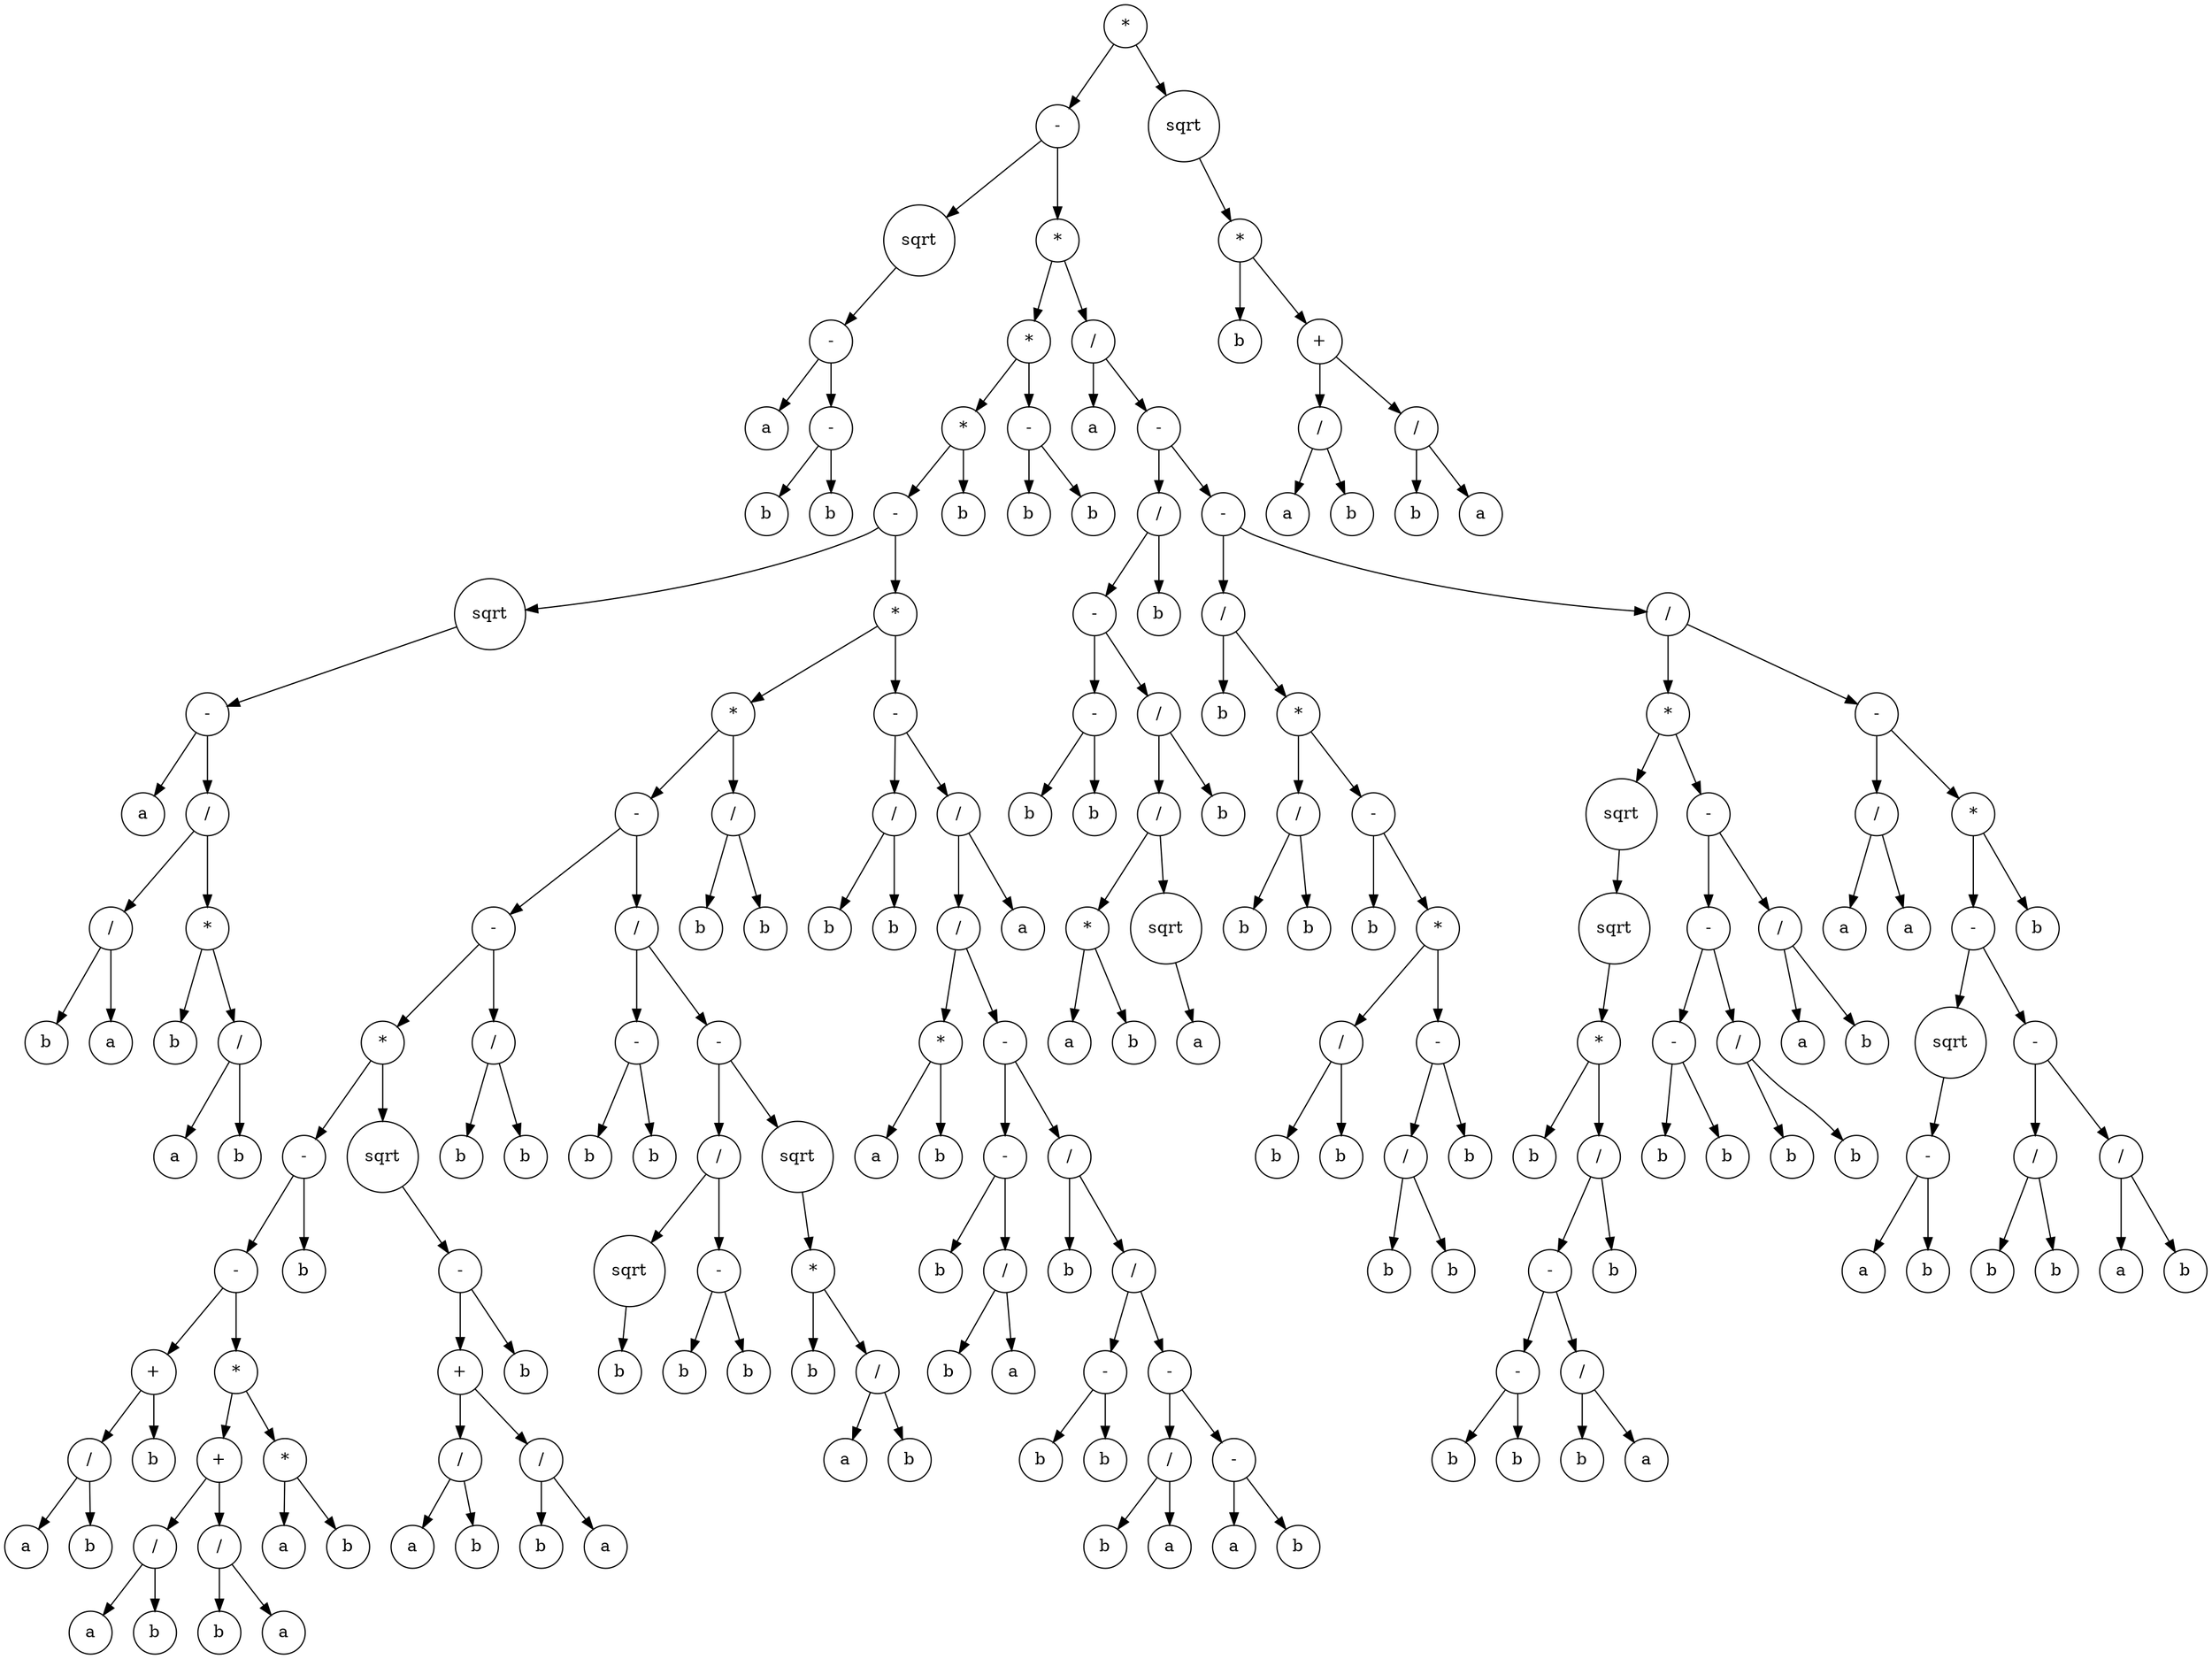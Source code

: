 digraph g {
graph [ordering=out];
node [shape=circle];
n[label = "*"];
n0[label = "-"];
n00[label = "sqrt"];
n000[label = "-"];
n0000[label = "a"];
n000 -> n0000;
n0001[label = "-"];
n00010[label = "b"];
n0001 -> n00010;
n00011[label = "b"];
n0001 -> n00011;
n000 -> n0001;
n00 -> n000;
n0 -> n00;
n01[label = "*"];
n010[label = "*"];
n0100[label = "*"];
n01000[label = "-"];
n010000[label = "sqrt"];
n0100000[label = "-"];
n01000000[label = "a"];
n0100000 -> n01000000;
n01000001[label = "/"];
n010000010[label = "/"];
n0100000100[label = "b"];
n010000010 -> n0100000100;
n0100000101[label = "a"];
n010000010 -> n0100000101;
n01000001 -> n010000010;
n010000011[label = "*"];
n0100000110[label = "b"];
n010000011 -> n0100000110;
n0100000111[label = "/"];
n01000001110[label = "a"];
n0100000111 -> n01000001110;
n01000001111[label = "b"];
n0100000111 -> n01000001111;
n010000011 -> n0100000111;
n01000001 -> n010000011;
n0100000 -> n01000001;
n010000 -> n0100000;
n01000 -> n010000;
n010001[label = "*"];
n0100010[label = "*"];
n01000100[label = "-"];
n010001000[label = "-"];
n0100010000[label = "*"];
n01000100000[label = "-"];
n010001000000[label = "-"];
n0100010000000[label = "+"];
n01000100000000[label = "/"];
n010001000000000[label = "a"];
n01000100000000 -> n010001000000000;
n010001000000001[label = "b"];
n01000100000000 -> n010001000000001;
n0100010000000 -> n01000100000000;
n01000100000001[label = "b"];
n0100010000000 -> n01000100000001;
n010001000000 -> n0100010000000;
n0100010000001[label = "*"];
n01000100000010[label = "+"];
n010001000000100[label = "/"];
n0100010000001000[label = "a"];
n010001000000100 -> n0100010000001000;
n0100010000001001[label = "b"];
n010001000000100 -> n0100010000001001;
n01000100000010 -> n010001000000100;
n010001000000101[label = "/"];
n0100010000001010[label = "b"];
n010001000000101 -> n0100010000001010;
n0100010000001011[label = "a"];
n010001000000101 -> n0100010000001011;
n01000100000010 -> n010001000000101;
n0100010000001 -> n01000100000010;
n01000100000011[label = "*"];
n010001000000110[label = "a"];
n01000100000011 -> n010001000000110;
n010001000000111[label = "b"];
n01000100000011 -> n010001000000111;
n0100010000001 -> n01000100000011;
n010001000000 -> n0100010000001;
n01000100000 -> n010001000000;
n010001000001[label = "b"];
n01000100000 -> n010001000001;
n0100010000 -> n01000100000;
n01000100001[label = "sqrt"];
n010001000010[label = "-"];
n0100010000100[label = "+"];
n01000100001000[label = "/"];
n010001000010000[label = "a"];
n01000100001000 -> n010001000010000;
n010001000010001[label = "b"];
n01000100001000 -> n010001000010001;
n0100010000100 -> n01000100001000;
n01000100001001[label = "/"];
n010001000010010[label = "b"];
n01000100001001 -> n010001000010010;
n010001000010011[label = "a"];
n01000100001001 -> n010001000010011;
n0100010000100 -> n01000100001001;
n010001000010 -> n0100010000100;
n0100010000101[label = "b"];
n010001000010 -> n0100010000101;
n01000100001 -> n010001000010;
n0100010000 -> n01000100001;
n010001000 -> n0100010000;
n0100010001[label = "/"];
n01000100010[label = "b"];
n0100010001 -> n01000100010;
n01000100011[label = "b"];
n0100010001 -> n01000100011;
n010001000 -> n0100010001;
n01000100 -> n010001000;
n010001001[label = "/"];
n0100010010[label = "-"];
n01000100100[label = "b"];
n0100010010 -> n01000100100;
n01000100101[label = "b"];
n0100010010 -> n01000100101;
n010001001 -> n0100010010;
n0100010011[label = "-"];
n01000100110[label = "/"];
n010001001100[label = "sqrt"];
n0100010011000[label = "b"];
n010001001100 -> n0100010011000;
n01000100110 -> n010001001100;
n010001001101[label = "-"];
n0100010011010[label = "b"];
n010001001101 -> n0100010011010;
n0100010011011[label = "b"];
n010001001101 -> n0100010011011;
n01000100110 -> n010001001101;
n0100010011 -> n01000100110;
n01000100111[label = "sqrt"];
n010001001110[label = "*"];
n0100010011100[label = "b"];
n010001001110 -> n0100010011100;
n0100010011101[label = "/"];
n01000100111010[label = "a"];
n0100010011101 -> n01000100111010;
n01000100111011[label = "b"];
n0100010011101 -> n01000100111011;
n010001001110 -> n0100010011101;
n01000100111 -> n010001001110;
n0100010011 -> n01000100111;
n010001001 -> n0100010011;
n01000100 -> n010001001;
n0100010 -> n01000100;
n01000101[label = "/"];
n010001010[label = "b"];
n01000101 -> n010001010;
n010001011[label = "b"];
n01000101 -> n010001011;
n0100010 -> n01000101;
n010001 -> n0100010;
n0100011[label = "-"];
n01000110[label = "/"];
n010001100[label = "b"];
n01000110 -> n010001100;
n010001101[label = "b"];
n01000110 -> n010001101;
n0100011 -> n01000110;
n01000111[label = "/"];
n010001110[label = "/"];
n0100011100[label = "*"];
n01000111000[label = "a"];
n0100011100 -> n01000111000;
n01000111001[label = "b"];
n0100011100 -> n01000111001;
n010001110 -> n0100011100;
n0100011101[label = "-"];
n01000111010[label = "-"];
n010001110100[label = "b"];
n01000111010 -> n010001110100;
n010001110101[label = "/"];
n0100011101010[label = "b"];
n010001110101 -> n0100011101010;
n0100011101011[label = "a"];
n010001110101 -> n0100011101011;
n01000111010 -> n010001110101;
n0100011101 -> n01000111010;
n01000111011[label = "/"];
n010001110110[label = "b"];
n01000111011 -> n010001110110;
n010001110111[label = "/"];
n0100011101110[label = "-"];
n01000111011100[label = "b"];
n0100011101110 -> n01000111011100;
n01000111011101[label = "b"];
n0100011101110 -> n01000111011101;
n010001110111 -> n0100011101110;
n0100011101111[label = "-"];
n01000111011110[label = "/"];
n010001110111100[label = "b"];
n01000111011110 -> n010001110111100;
n010001110111101[label = "a"];
n01000111011110 -> n010001110111101;
n0100011101111 -> n01000111011110;
n01000111011111[label = "-"];
n010001110111110[label = "a"];
n01000111011111 -> n010001110111110;
n010001110111111[label = "b"];
n01000111011111 -> n010001110111111;
n0100011101111 -> n01000111011111;
n010001110111 -> n0100011101111;
n01000111011 -> n010001110111;
n0100011101 -> n01000111011;
n010001110 -> n0100011101;
n01000111 -> n010001110;
n010001111[label = "a"];
n01000111 -> n010001111;
n0100011 -> n01000111;
n010001 -> n0100011;
n01000 -> n010001;
n0100 -> n01000;
n01001[label = "b"];
n0100 -> n01001;
n010 -> n0100;
n0101[label = "-"];
n01010[label = "b"];
n0101 -> n01010;
n01011[label = "b"];
n0101 -> n01011;
n010 -> n0101;
n01 -> n010;
n011[label = "/"];
n0110[label = "a"];
n011 -> n0110;
n0111[label = "-"];
n01110[label = "/"];
n011100[label = "-"];
n0111000[label = "-"];
n01110000[label = "b"];
n0111000 -> n01110000;
n01110001[label = "b"];
n0111000 -> n01110001;
n011100 -> n0111000;
n0111001[label = "/"];
n01110010[label = "/"];
n011100100[label = "*"];
n0111001000[label = "a"];
n011100100 -> n0111001000;
n0111001001[label = "b"];
n011100100 -> n0111001001;
n01110010 -> n011100100;
n011100101[label = "sqrt"];
n0111001010[label = "a"];
n011100101 -> n0111001010;
n01110010 -> n011100101;
n0111001 -> n01110010;
n01110011[label = "b"];
n0111001 -> n01110011;
n011100 -> n0111001;
n01110 -> n011100;
n011101[label = "b"];
n01110 -> n011101;
n0111 -> n01110;
n01111[label = "-"];
n011110[label = "/"];
n0111100[label = "b"];
n011110 -> n0111100;
n0111101[label = "*"];
n01111010[label = "/"];
n011110100[label = "b"];
n01111010 -> n011110100;
n011110101[label = "b"];
n01111010 -> n011110101;
n0111101 -> n01111010;
n01111011[label = "-"];
n011110110[label = "b"];
n01111011 -> n011110110;
n011110111[label = "*"];
n0111101110[label = "/"];
n01111011100[label = "b"];
n0111101110 -> n01111011100;
n01111011101[label = "b"];
n0111101110 -> n01111011101;
n011110111 -> n0111101110;
n0111101111[label = "-"];
n01111011110[label = "/"];
n011110111100[label = "b"];
n01111011110 -> n011110111100;
n011110111101[label = "b"];
n01111011110 -> n011110111101;
n0111101111 -> n01111011110;
n01111011111[label = "b"];
n0111101111 -> n01111011111;
n011110111 -> n0111101111;
n01111011 -> n011110111;
n0111101 -> n01111011;
n011110 -> n0111101;
n01111 -> n011110;
n011111[label = "/"];
n0111110[label = "*"];
n01111100[label = "sqrt"];
n011111000[label = "sqrt"];
n0111110000[label = "*"];
n01111100000[label = "b"];
n0111110000 -> n01111100000;
n01111100001[label = "/"];
n011111000010[label = "-"];
n0111110000100[label = "-"];
n01111100001000[label = "b"];
n0111110000100 -> n01111100001000;
n01111100001001[label = "b"];
n0111110000100 -> n01111100001001;
n011111000010 -> n0111110000100;
n0111110000101[label = "/"];
n01111100001010[label = "b"];
n0111110000101 -> n01111100001010;
n01111100001011[label = "a"];
n0111110000101 -> n01111100001011;
n011111000010 -> n0111110000101;
n01111100001 -> n011111000010;
n011111000011[label = "b"];
n01111100001 -> n011111000011;
n0111110000 -> n01111100001;
n011111000 -> n0111110000;
n01111100 -> n011111000;
n0111110 -> n01111100;
n01111101[label = "-"];
n011111010[label = "-"];
n0111110100[label = "-"];
n01111101000[label = "b"];
n0111110100 -> n01111101000;
n01111101001[label = "b"];
n0111110100 -> n01111101001;
n011111010 -> n0111110100;
n0111110101[label = "/"];
n01111101010[label = "b"];
n0111110101 -> n01111101010;
n01111101011[label = "b"];
n0111110101 -> n01111101011;
n011111010 -> n0111110101;
n01111101 -> n011111010;
n011111011[label = "/"];
n0111110110[label = "a"];
n011111011 -> n0111110110;
n0111110111[label = "b"];
n011111011 -> n0111110111;
n01111101 -> n011111011;
n0111110 -> n01111101;
n011111 -> n0111110;
n0111111[label = "-"];
n01111110[label = "/"];
n011111100[label = "a"];
n01111110 -> n011111100;
n011111101[label = "a"];
n01111110 -> n011111101;
n0111111 -> n01111110;
n01111111[label = "*"];
n011111110[label = "-"];
n0111111100[label = "sqrt"];
n01111111000[label = "-"];
n011111110000[label = "a"];
n01111111000 -> n011111110000;
n011111110001[label = "b"];
n01111111000 -> n011111110001;
n0111111100 -> n01111111000;
n011111110 -> n0111111100;
n0111111101[label = "-"];
n01111111010[label = "/"];
n011111110100[label = "b"];
n01111111010 -> n011111110100;
n011111110101[label = "b"];
n01111111010 -> n011111110101;
n0111111101 -> n01111111010;
n01111111011[label = "/"];
n011111110110[label = "a"];
n01111111011 -> n011111110110;
n011111110111[label = "b"];
n01111111011 -> n011111110111;
n0111111101 -> n01111111011;
n011111110 -> n0111111101;
n01111111 -> n011111110;
n011111111[label = "b"];
n01111111 -> n011111111;
n0111111 -> n01111111;
n011111 -> n0111111;
n01111 -> n011111;
n0111 -> n01111;
n011 -> n0111;
n01 -> n011;
n0 -> n01;
n -> n0;
n1[label = "sqrt"];
n10[label = "*"];
n100[label = "b"];
n10 -> n100;
n101[label = "+"];
n1010[label = "/"];
n10100[label = "a"];
n1010 -> n10100;
n10101[label = "b"];
n1010 -> n10101;
n101 -> n1010;
n1011[label = "/"];
n10110[label = "b"];
n1011 -> n10110;
n10111[label = "a"];
n1011 -> n10111;
n101 -> n1011;
n10 -> n101;
n1 -> n10;
n -> n1;
}
